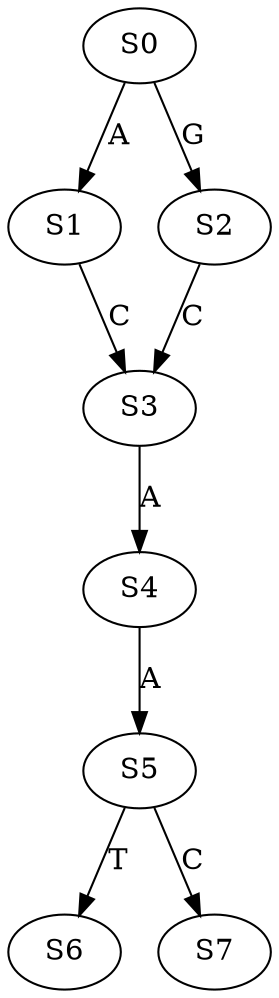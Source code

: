 strict digraph  {
	S0 -> S1 [ label = A ];
	S0 -> S2 [ label = G ];
	S1 -> S3 [ label = C ];
	S2 -> S3 [ label = C ];
	S3 -> S4 [ label = A ];
	S4 -> S5 [ label = A ];
	S5 -> S6 [ label = T ];
	S5 -> S7 [ label = C ];
}
